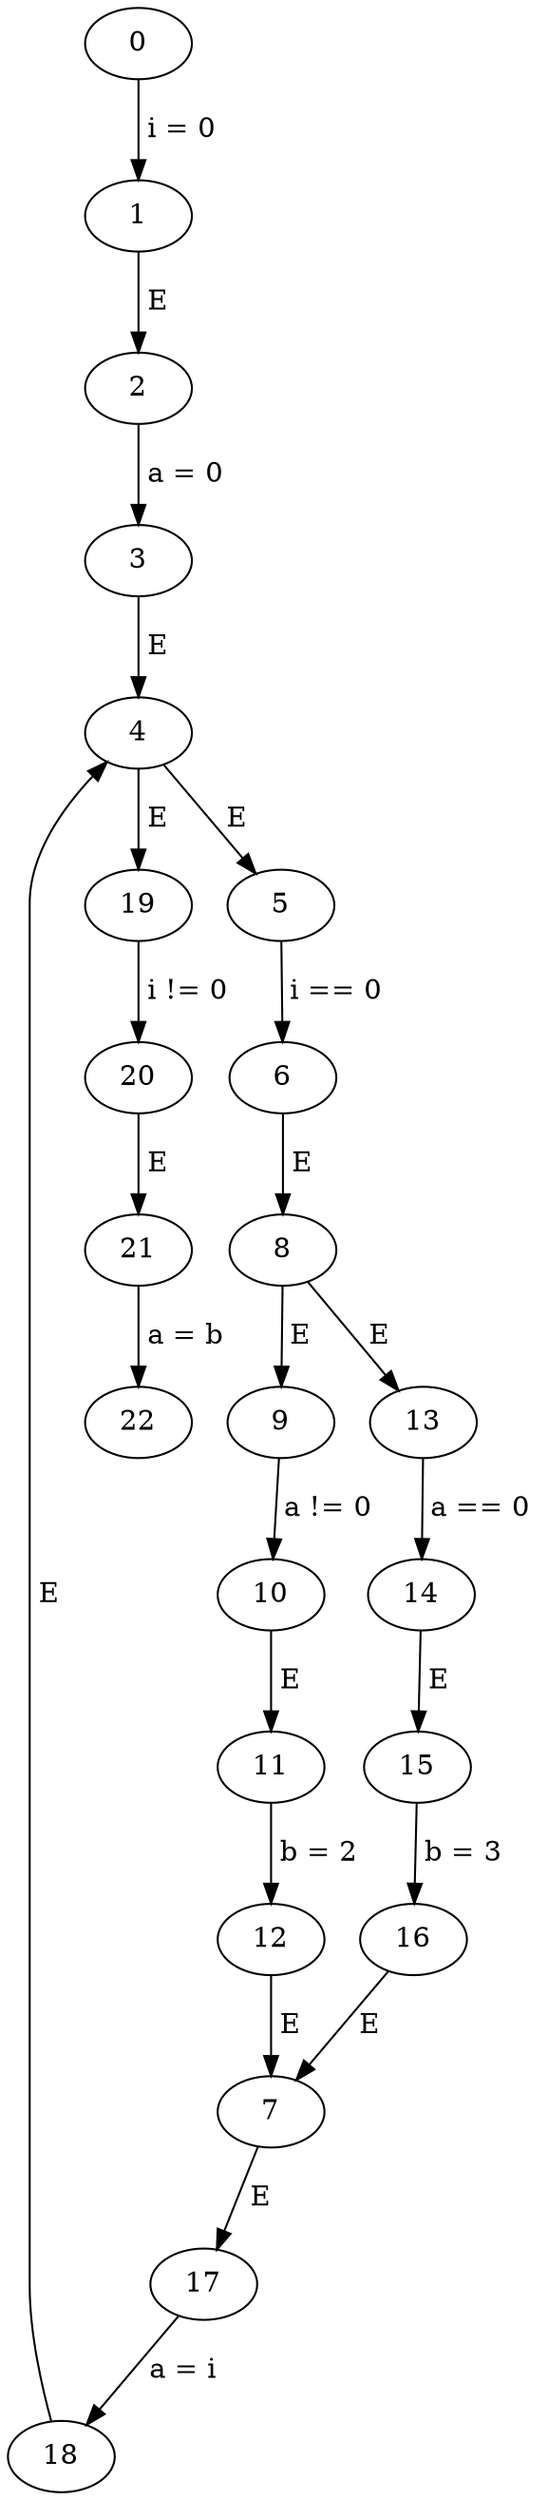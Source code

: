 // while
digraph {
	2 -> 3 [label=" a = 0 "]
	16 -> 7 [label=" E "]
	17 -> 18 [label=" a = i "]
	8 -> 9 [label=" E "]
	10 -> 11 [label=" E "]
	1 -> 2 [label=" E "]
	4 -> 19 [label=" E "]
	4 -> 5 [label=" E "]
	0 -> 1 [label=" i = 0 "]
	15 -> 16 [label=" b = 3 "]
	7 -> 17 [label=" E "]
	8 -> 13 [label=" E "]
	5 -> 6 [label=" i == 0 "]
	12 -> 7 [label=" E "]
	13 -> 14 [label=" a == 0 "]
	6 -> 8 [label=" E "]
	19 -> 20 [label=" i != 0 "]
	21 -> 22 [label=" a = b "]
	9 -> 10 [label=" a != 0 "]
	20 -> 21 [label=" E "]
	18 -> 4 [label=" E "]
	11 -> 12 [label=" b = 2 "]
	14 -> 15 [label=" E "]
	3 -> 4 [label=" E "]
}
